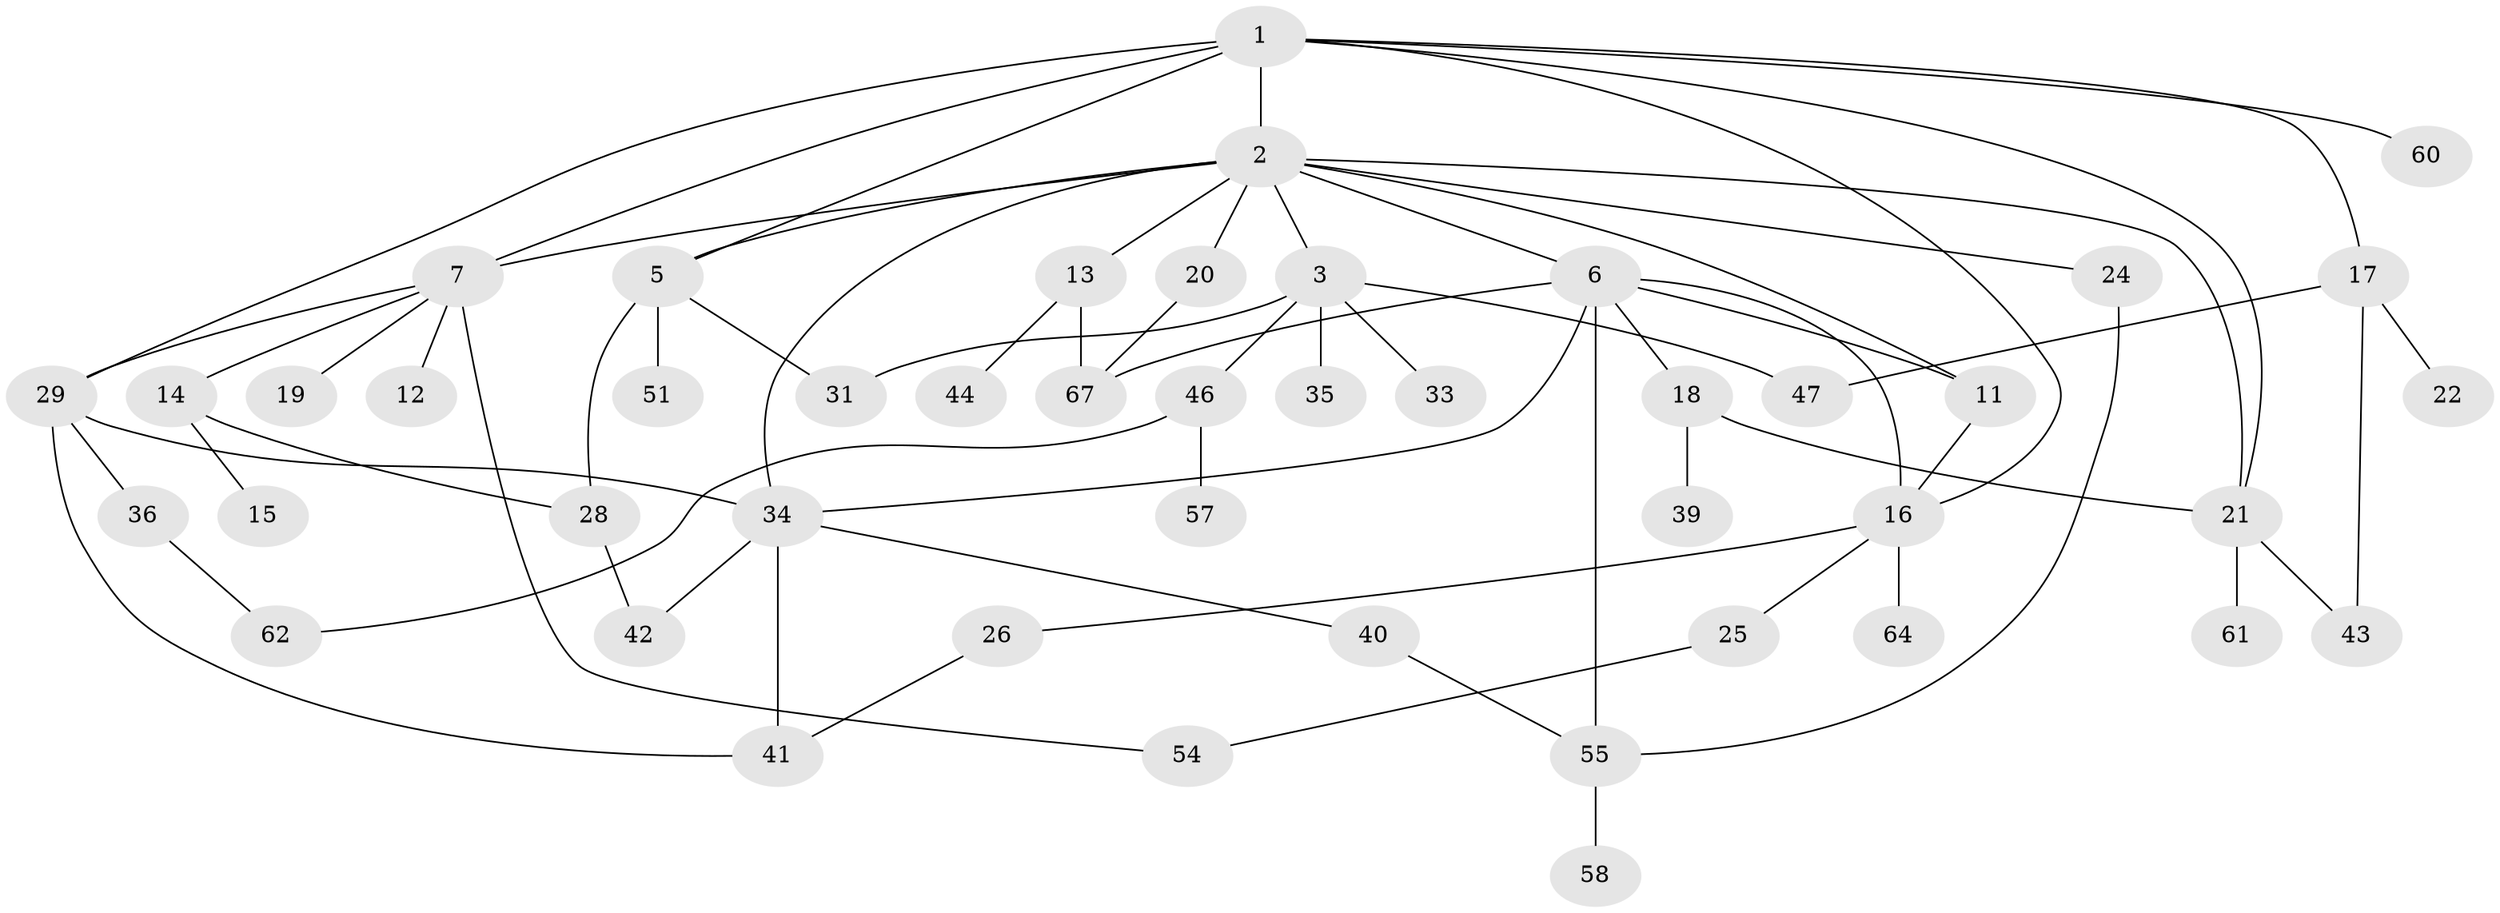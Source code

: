 // original degree distribution, {6: 0.029850746268656716, 7: 0.029850746268656716, 4: 0.08955223880597014, 5: 0.05970149253731343, 8: 0.014925373134328358, 2: 0.3582089552238806, 3: 0.19402985074626866, 1: 0.22388059701492538}
// Generated by graph-tools (version 1.1) at 2025/41/03/06/25 10:41:28]
// undirected, 46 vertices, 68 edges
graph export_dot {
graph [start="1"]
  node [color=gray90,style=filled];
  1 [super="+8"];
  2 [super="+10"];
  3 [super="+4"];
  5 [super="+38"];
  6 [super="+48"];
  7 [super="+9"];
  11;
  12;
  13 [super="+52"];
  14;
  15;
  16 [super="+23"];
  17 [super="+32"];
  18;
  19;
  20 [super="+56"];
  21 [super="+45"];
  22;
  24;
  25 [super="+27"];
  26;
  28 [super="+30"];
  29 [super="+66"];
  31;
  33;
  34 [super="+37"];
  35;
  36;
  39;
  40;
  41 [super="+53"];
  42 [super="+59"];
  43;
  44 [super="+49"];
  46 [super="+50"];
  47 [super="+63"];
  51;
  54;
  55 [super="+65"];
  57;
  58;
  60;
  61;
  62;
  64;
  67;
  1 -- 2;
  1 -- 7 [weight=2];
  1 -- 29;
  1 -- 21;
  1 -- 5;
  1 -- 16;
  1 -- 17;
  1 -- 60;
  2 -- 3;
  2 -- 5;
  2 -- 6;
  2 -- 34;
  2 -- 11;
  2 -- 20;
  2 -- 21;
  2 -- 7;
  2 -- 24;
  2 -- 13;
  3 -- 33;
  3 -- 35;
  3 -- 31;
  3 -- 46;
  3 -- 47;
  5 -- 28;
  5 -- 51;
  5 -- 31;
  6 -- 11;
  6 -- 18;
  6 -- 55;
  6 -- 67;
  6 -- 34;
  6 -- 16;
  7 -- 12;
  7 -- 14;
  7 -- 19;
  7 -- 54;
  7 -- 29;
  11 -- 16;
  13 -- 44;
  13 -- 67;
  14 -- 15;
  14 -- 28;
  16 -- 25;
  16 -- 64;
  16 -- 26;
  17 -- 22;
  17 -- 47;
  17 -- 43;
  18 -- 21;
  18 -- 39;
  20 -- 67;
  21 -- 43;
  21 -- 61;
  24 -- 55;
  25 -- 54;
  26 -- 41;
  28 -- 42;
  29 -- 36;
  29 -- 41;
  29 -- 34;
  34 -- 41;
  34 -- 40;
  34 -- 42;
  36 -- 62;
  40 -- 55;
  46 -- 62;
  46 -- 57;
  55 -- 58;
}
